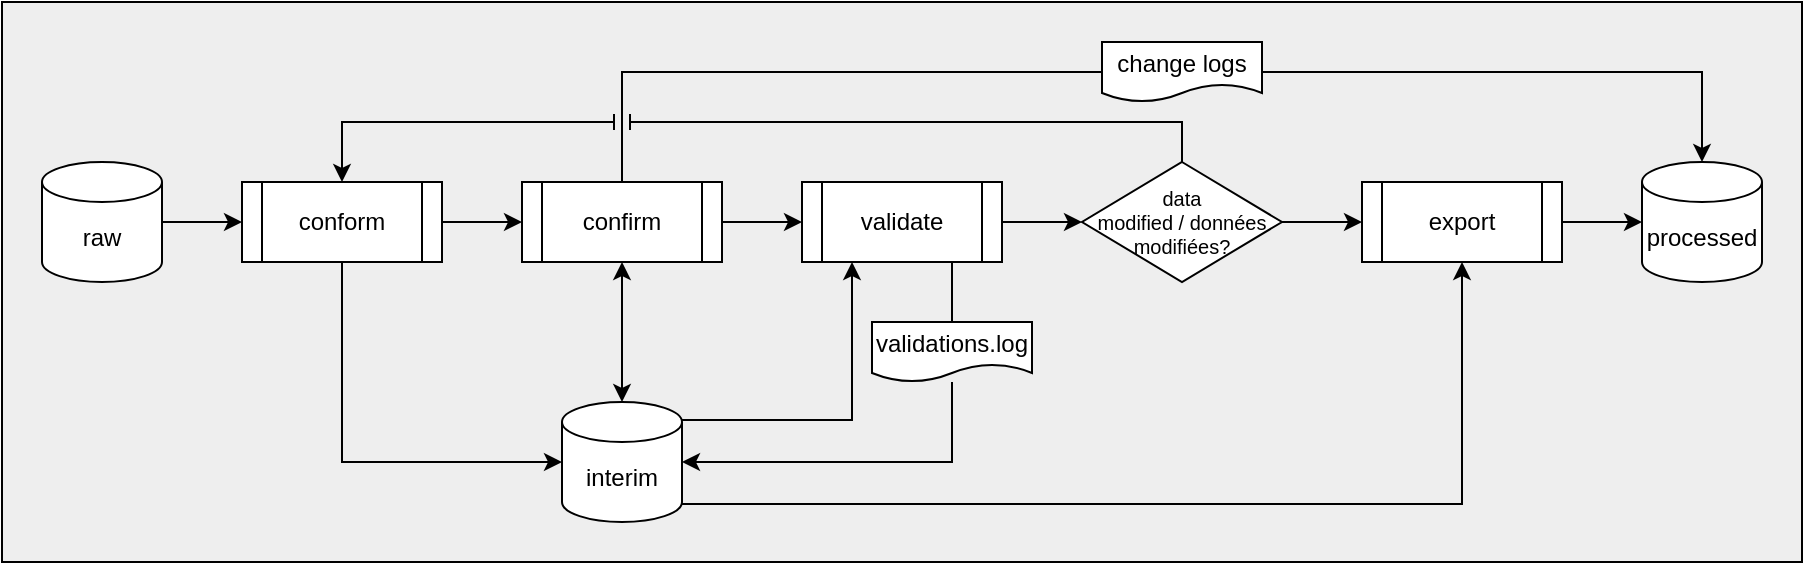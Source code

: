 <mxfile version="21.8.0" type="device">
  <diagram name="full_process" id="mGnFi59fGjoqJcVTpOlQ">
    <mxGraphModel dx="1106" dy="579" grid="1" gridSize="10" guides="1" tooltips="1" connect="1" arrows="1" fold="1" page="1" pageScale="1" pageWidth="1100" pageHeight="850" math="0" shadow="0">
      <root>
        <mxCell id="0" />
        <mxCell id="1" parent="0" />
        <mxCell id="oyKTxp-DUJ7pbhX4X41o-53" value="" style="rounded=0;whiteSpace=wrap;html=1;fillColor=#EEEEEE;" vertex="1" parent="1">
          <mxGeometry x="80" width="900" height="280" as="geometry" />
        </mxCell>
        <mxCell id="oyKTxp-DUJ7pbhX4X41o-31" value="" style="edgeStyle=orthogonalEdgeStyle;rounded=0;orthogonalLoop=1;jettySize=auto;html=1;" edge="1" parent="1" source="oyKTxp-DUJ7pbhX4X41o-10" target="oyKTxp-DUJ7pbhX4X41o-30">
          <mxGeometry relative="1" as="geometry" />
        </mxCell>
        <mxCell id="oyKTxp-DUJ7pbhX4X41o-10" value="&lt;br&gt;raw" style="strokeWidth=1;html=1;shape=mxgraph.flowchart.database;whiteSpace=wrap;verticalAlign=middle;" vertex="1" parent="1">
          <mxGeometry x="100" y="80" width="60" height="60" as="geometry" />
        </mxCell>
        <mxCell id="oyKTxp-DUJ7pbhX4X41o-11" value="&lt;br&gt;interim" style="strokeWidth=1;html=1;shape=mxgraph.flowchart.database;whiteSpace=wrap;verticalAlign=middle;" vertex="1" parent="1">
          <mxGeometry x="360" y="200" width="60" height="60" as="geometry" />
        </mxCell>
        <mxCell id="oyKTxp-DUJ7pbhX4X41o-12" value="&lt;br&gt;processed" style="strokeWidth=1;html=1;shape=mxgraph.flowchart.database;whiteSpace=wrap;verticalAlign=middle;" vertex="1" parent="1">
          <mxGeometry x="900" y="80" width="60" height="60" as="geometry" />
        </mxCell>
        <mxCell id="oyKTxp-DUJ7pbhX4X41o-38" value="" style="edgeStyle=orthogonalEdgeStyle;rounded=0;orthogonalLoop=1;jettySize=auto;html=1;" edge="1" parent="1" source="oyKTxp-DUJ7pbhX4X41o-30" target="oyKTxp-DUJ7pbhX4X41o-34">
          <mxGeometry relative="1" as="geometry" />
        </mxCell>
        <mxCell id="oyKTxp-DUJ7pbhX4X41o-30" value="conform" style="shape=process;whiteSpace=wrap;html=1;backgroundOutline=1;" vertex="1" parent="1">
          <mxGeometry x="200" y="90" width="100" height="40" as="geometry" />
        </mxCell>
        <mxCell id="oyKTxp-DUJ7pbhX4X41o-33" style="edgeStyle=orthogonalEdgeStyle;rounded=0;orthogonalLoop=1;jettySize=auto;html=1;entryX=0;entryY=0.5;entryDx=0;entryDy=0;entryPerimeter=0;exitX=0.5;exitY=1;exitDx=0;exitDy=0;" edge="1" parent="1" source="oyKTxp-DUJ7pbhX4X41o-30" target="oyKTxp-DUJ7pbhX4X41o-11">
          <mxGeometry relative="1" as="geometry">
            <Array as="points">
              <mxPoint x="250" y="230" />
            </Array>
          </mxGeometry>
        </mxCell>
        <mxCell id="oyKTxp-DUJ7pbhX4X41o-42" value="" style="edgeStyle=orthogonalEdgeStyle;rounded=0;orthogonalLoop=1;jettySize=auto;html=1;" edge="1" parent="1" source="oyKTxp-DUJ7pbhX4X41o-34" target="oyKTxp-DUJ7pbhX4X41o-35">
          <mxGeometry relative="1" as="geometry" />
        </mxCell>
        <mxCell id="oyKTxp-DUJ7pbhX4X41o-69" style="edgeStyle=orthogonalEdgeStyle;rounded=0;orthogonalLoop=1;jettySize=auto;html=1;entryX=0;entryY=0.5;entryDx=0;entryDy=0;endArrow=none;endFill=0;" edge="1" parent="1" source="oyKTxp-DUJ7pbhX4X41o-34" target="oyKTxp-DUJ7pbhX4X41o-48">
          <mxGeometry relative="1" as="geometry">
            <Array as="points">
              <mxPoint x="390" y="35" />
            </Array>
          </mxGeometry>
        </mxCell>
        <mxCell id="oyKTxp-DUJ7pbhX4X41o-34" value="confirm" style="shape=process;whiteSpace=wrap;html=1;backgroundOutline=1;" vertex="1" parent="1">
          <mxGeometry x="340" y="90" width="100" height="40" as="geometry" />
        </mxCell>
        <mxCell id="oyKTxp-DUJ7pbhX4X41o-56" style="edgeStyle=orthogonalEdgeStyle;rounded=0;orthogonalLoop=1;jettySize=auto;html=1;entryX=0.5;entryY=0;entryDx=0;entryDy=0;exitX=0.75;exitY=1;exitDx=0;exitDy=0;endArrow=none;endFill=0;" edge="1" parent="1" source="oyKTxp-DUJ7pbhX4X41o-35" target="oyKTxp-DUJ7pbhX4X41o-54">
          <mxGeometry relative="1" as="geometry" />
        </mxCell>
        <mxCell id="oyKTxp-DUJ7pbhX4X41o-67" value="" style="edgeStyle=orthogonalEdgeStyle;rounded=0;orthogonalLoop=1;jettySize=auto;html=1;" edge="1" parent="1" source="oyKTxp-DUJ7pbhX4X41o-35" target="oyKTxp-DUJ7pbhX4X41o-65">
          <mxGeometry relative="1" as="geometry" />
        </mxCell>
        <mxCell id="oyKTxp-DUJ7pbhX4X41o-35" value="validate" style="shape=process;whiteSpace=wrap;html=1;backgroundOutline=1;" vertex="1" parent="1">
          <mxGeometry x="480" y="90" width="100" height="40" as="geometry" />
        </mxCell>
        <mxCell id="oyKTxp-DUJ7pbhX4X41o-47" value="" style="edgeStyle=orthogonalEdgeStyle;rounded=0;orthogonalLoop=1;jettySize=auto;html=1;" edge="1" parent="1" source="oyKTxp-DUJ7pbhX4X41o-36" target="oyKTxp-DUJ7pbhX4X41o-12">
          <mxGeometry relative="1" as="geometry" />
        </mxCell>
        <mxCell id="oyKTxp-DUJ7pbhX4X41o-36" value="export" style="shape=process;whiteSpace=wrap;html=1;backgroundOutline=1;" vertex="1" parent="1">
          <mxGeometry x="760" y="90" width="100" height="40" as="geometry" />
        </mxCell>
        <mxCell id="oyKTxp-DUJ7pbhX4X41o-37" style="edgeStyle=orthogonalEdgeStyle;rounded=0;orthogonalLoop=1;jettySize=auto;html=1;entryX=0.5;entryY=0;entryDx=0;entryDy=0;entryPerimeter=0;startArrow=classic;startFill=1;" edge="1" parent="1" source="oyKTxp-DUJ7pbhX4X41o-34" target="oyKTxp-DUJ7pbhX4X41o-11">
          <mxGeometry relative="1" as="geometry" />
        </mxCell>
        <mxCell id="oyKTxp-DUJ7pbhX4X41o-45" style="edgeStyle=orthogonalEdgeStyle;rounded=0;orthogonalLoop=1;jettySize=auto;html=1;entryX=1;entryY=0.85;entryDx=0;entryDy=0;entryPerimeter=0;startArrow=classic;startFill=1;endArrow=none;endFill=0;exitX=0.5;exitY=1;exitDx=0;exitDy=0;jumpStyle=line;jumpSize=8;" edge="1" parent="1" source="oyKTxp-DUJ7pbhX4X41o-36" target="oyKTxp-DUJ7pbhX4X41o-11">
          <mxGeometry relative="1" as="geometry">
            <Array as="points">
              <mxPoint x="810" y="251" />
            </Array>
          </mxGeometry>
        </mxCell>
        <mxCell id="oyKTxp-DUJ7pbhX4X41o-48" value="change logs" style="shape=document;whiteSpace=wrap;html=1;boundedLbl=1;" vertex="1" parent="1">
          <mxGeometry x="630" y="20" width="80" height="30" as="geometry" />
        </mxCell>
        <mxCell id="oyKTxp-DUJ7pbhX4X41o-54" value="validations.log" style="shape=document;whiteSpace=wrap;html=1;boundedLbl=1;" vertex="1" parent="1">
          <mxGeometry x="515" y="160" width="80" height="30" as="geometry" />
        </mxCell>
        <mxCell id="oyKTxp-DUJ7pbhX4X41o-55" style="edgeStyle=orthogonalEdgeStyle;rounded=0;orthogonalLoop=1;jettySize=auto;html=1;entryX=0.25;entryY=1;entryDx=0;entryDy=0;exitX=1;exitY=0.15;exitDx=0;exitDy=0;exitPerimeter=0;" edge="1" parent="1" source="oyKTxp-DUJ7pbhX4X41o-11" target="oyKTxp-DUJ7pbhX4X41o-35">
          <mxGeometry relative="1" as="geometry">
            <Array as="points">
              <mxPoint x="505" y="209" />
            </Array>
          </mxGeometry>
        </mxCell>
        <mxCell id="oyKTxp-DUJ7pbhX4X41o-59" style="edgeStyle=orthogonalEdgeStyle;rounded=0;orthogonalLoop=1;jettySize=auto;html=1;entryX=1;entryY=0.5;entryDx=0;entryDy=0;entryPerimeter=0;" edge="1" parent="1" source="oyKTxp-DUJ7pbhX4X41o-54" target="oyKTxp-DUJ7pbhX4X41o-11">
          <mxGeometry relative="1" as="geometry">
            <Array as="points">
              <mxPoint x="555" y="230" />
            </Array>
          </mxGeometry>
        </mxCell>
        <mxCell id="oyKTxp-DUJ7pbhX4X41o-66" style="edgeStyle=orthogonalEdgeStyle;rounded=0;orthogonalLoop=1;jettySize=auto;html=1;entryX=0.5;entryY=0;entryDx=0;entryDy=0;jumpStyle=line;jumpSize=8;" edge="1" parent="1" source="oyKTxp-DUJ7pbhX4X41o-65" target="oyKTxp-DUJ7pbhX4X41o-30">
          <mxGeometry relative="1" as="geometry">
            <Array as="points">
              <mxPoint x="670" y="60" />
              <mxPoint x="250" y="60" />
            </Array>
          </mxGeometry>
        </mxCell>
        <mxCell id="oyKTxp-DUJ7pbhX4X41o-68" value="" style="edgeStyle=orthogonalEdgeStyle;rounded=0;orthogonalLoop=1;jettySize=auto;html=1;" edge="1" parent="1" source="oyKTxp-DUJ7pbhX4X41o-65" target="oyKTxp-DUJ7pbhX4X41o-36">
          <mxGeometry relative="1" as="geometry" />
        </mxCell>
        <mxCell id="oyKTxp-DUJ7pbhX4X41o-65" value="data &lt;br&gt;modified / données&lt;br&gt;modifiées?" style="rhombus;whiteSpace=wrap;html=1;fontSize=10;" vertex="1" parent="1">
          <mxGeometry x="620" y="80" width="100" height="60" as="geometry" />
        </mxCell>
        <mxCell id="oyKTxp-DUJ7pbhX4X41o-70" style="edgeStyle=orthogonalEdgeStyle;rounded=0;orthogonalLoop=1;jettySize=auto;html=1;entryX=0.5;entryY=0;entryDx=0;entryDy=0;entryPerimeter=0;" edge="1" parent="1" source="oyKTxp-DUJ7pbhX4X41o-48" target="oyKTxp-DUJ7pbhX4X41o-12">
          <mxGeometry relative="1" as="geometry" />
        </mxCell>
      </root>
    </mxGraphModel>
  </diagram>
</mxfile>
